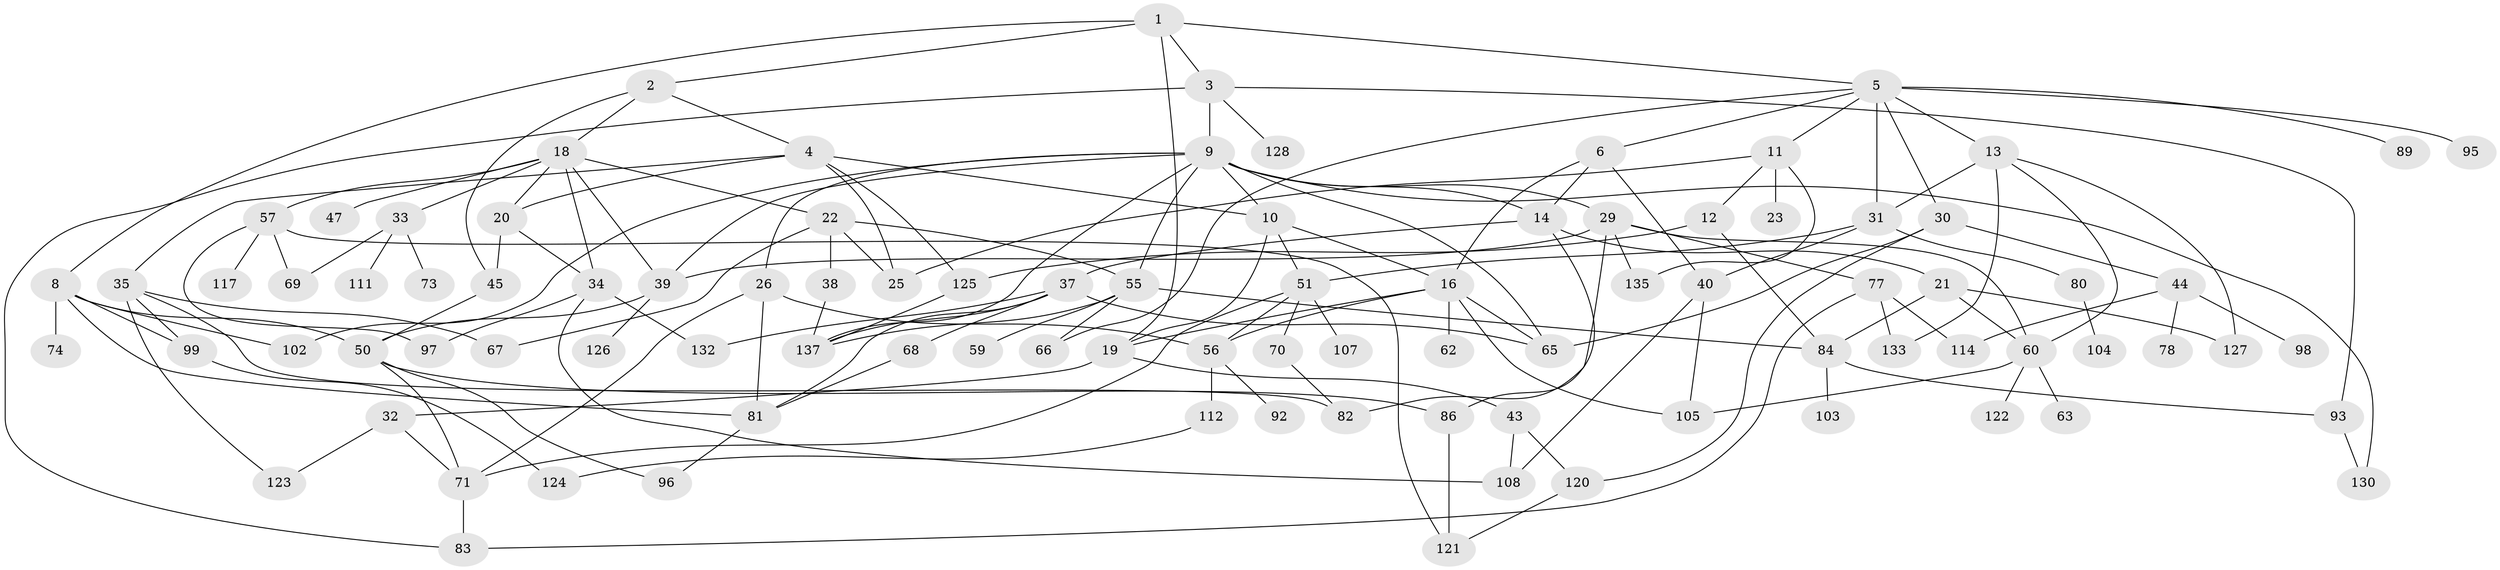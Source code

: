 // Generated by graph-tools (version 1.1) at 2025/51/02/27/25 19:51:40]
// undirected, 95 vertices, 160 edges
graph export_dot {
graph [start="1"]
  node [color=gray90,style=filled];
  1;
  2 [super="+15"];
  3 [super="+41"];
  4;
  5 [super="+7"];
  6;
  8 [super="+58"];
  9 [super="+24"];
  10 [super="+36"];
  11;
  12 [super="+116"];
  13 [super="+76"];
  14 [super="+79"];
  16 [super="+17"];
  18 [super="+100"];
  19 [super="+28"];
  20 [super="+138"];
  21 [super="+118"];
  22 [super="+27"];
  23;
  25 [super="+53"];
  26 [super="+48"];
  29 [super="+46"];
  30 [super="+42"];
  31 [super="+113"];
  32;
  33;
  34 [super="+61"];
  35 [super="+52"];
  37 [super="+49"];
  38 [super="+91"];
  39 [super="+94"];
  40;
  43 [super="+101"];
  44 [super="+87"];
  45;
  47;
  50 [super="+131"];
  51 [super="+54"];
  55 [super="+134"];
  56 [super="+106"];
  57 [super="+64"];
  59;
  60 [super="+90"];
  62;
  63;
  65 [super="+72"];
  66;
  67 [super="+75"];
  68;
  69 [super="+110"];
  70 [super="+88"];
  71 [super="+109"];
  73;
  74;
  77 [super="+115"];
  78;
  80;
  81 [super="+85"];
  82;
  83;
  84 [super="+139"];
  86 [super="+119"];
  89;
  92;
  93 [super="+129"];
  95;
  96;
  97;
  98;
  99;
  102;
  103;
  104;
  105;
  107;
  108 [super="+136"];
  111;
  112;
  114;
  117;
  120;
  121;
  122;
  123;
  124;
  125;
  126;
  127;
  128;
  130;
  132;
  133;
  135;
  137 [super="+140"];
  1 -- 2;
  1 -- 3;
  1 -- 5;
  1 -- 8;
  1 -- 19;
  2 -- 4;
  2 -- 18;
  2 -- 45;
  3 -- 9;
  3 -- 83;
  3 -- 128;
  3 -- 93;
  4 -- 10;
  4 -- 20;
  4 -- 35;
  4 -- 125;
  4 -- 25;
  5 -- 6;
  5 -- 11;
  5 -- 13;
  5 -- 30;
  5 -- 89;
  5 -- 66;
  5 -- 31;
  5 -- 95;
  6 -- 14;
  6 -- 16;
  6 -- 40;
  8 -- 102;
  8 -- 81;
  8 -- 74;
  8 -- 99;
  8 -- 50;
  9 -- 26;
  9 -- 29;
  9 -- 39;
  9 -- 55;
  9 -- 102;
  9 -- 10;
  9 -- 65;
  9 -- 14;
  9 -- 130;
  9 -- 137;
  10 -- 51;
  10 -- 16;
  10 -- 19;
  11 -- 12;
  11 -- 23;
  11 -- 25;
  11 -- 135;
  12 -- 125;
  12 -- 84;
  13 -- 60;
  13 -- 127;
  13 -- 133;
  13 -- 31;
  14 -- 21;
  14 -- 37;
  14 -- 86;
  16 -- 105;
  16 -- 19;
  16 -- 56;
  16 -- 62;
  16 -- 65;
  18 -- 22;
  18 -- 33;
  18 -- 47;
  18 -- 57;
  18 -- 34;
  18 -- 20;
  18 -- 39;
  19 -- 32;
  19 -- 43;
  20 -- 34;
  20 -- 45;
  21 -- 127;
  21 -- 60;
  21 -- 84;
  22 -- 55;
  22 -- 38;
  22 -- 25;
  22 -- 67;
  26 -- 81;
  26 -- 56;
  26 -- 71;
  29 -- 77;
  29 -- 135;
  29 -- 82;
  29 -- 60;
  29 -- 39;
  30 -- 65;
  30 -- 120;
  30 -- 44;
  31 -- 80;
  31 -- 51;
  31 -- 40;
  32 -- 123;
  32 -- 71;
  33 -- 73;
  33 -- 111;
  33 -- 69;
  34 -- 132;
  34 -- 97;
  34 -- 108;
  35 -- 67;
  35 -- 82;
  35 -- 99;
  35 -- 123;
  37 -- 68;
  37 -- 132;
  37 -- 137;
  37 -- 81;
  37 -- 65;
  38 -- 137;
  39 -- 50;
  39 -- 126;
  40 -- 108;
  40 -- 105;
  43 -- 120;
  43 -- 108;
  44 -- 78;
  44 -- 114;
  44 -- 98;
  45 -- 50;
  50 -- 71;
  50 -- 96;
  50 -- 86;
  51 -- 56;
  51 -- 70;
  51 -- 71;
  51 -- 107;
  55 -- 59;
  55 -- 84;
  55 -- 66;
  55 -- 137;
  56 -- 92;
  56 -- 112;
  57 -- 69;
  57 -- 97;
  57 -- 121;
  57 -- 117;
  60 -- 63;
  60 -- 122;
  60 -- 105;
  68 -- 81;
  70 -- 82;
  71 -- 83;
  77 -- 114;
  77 -- 83;
  77 -- 133;
  80 -- 104;
  81 -- 96;
  84 -- 93;
  84 -- 103;
  86 -- 121;
  93 -- 130;
  99 -- 124;
  112 -- 124;
  120 -- 121;
  125 -- 137;
}
